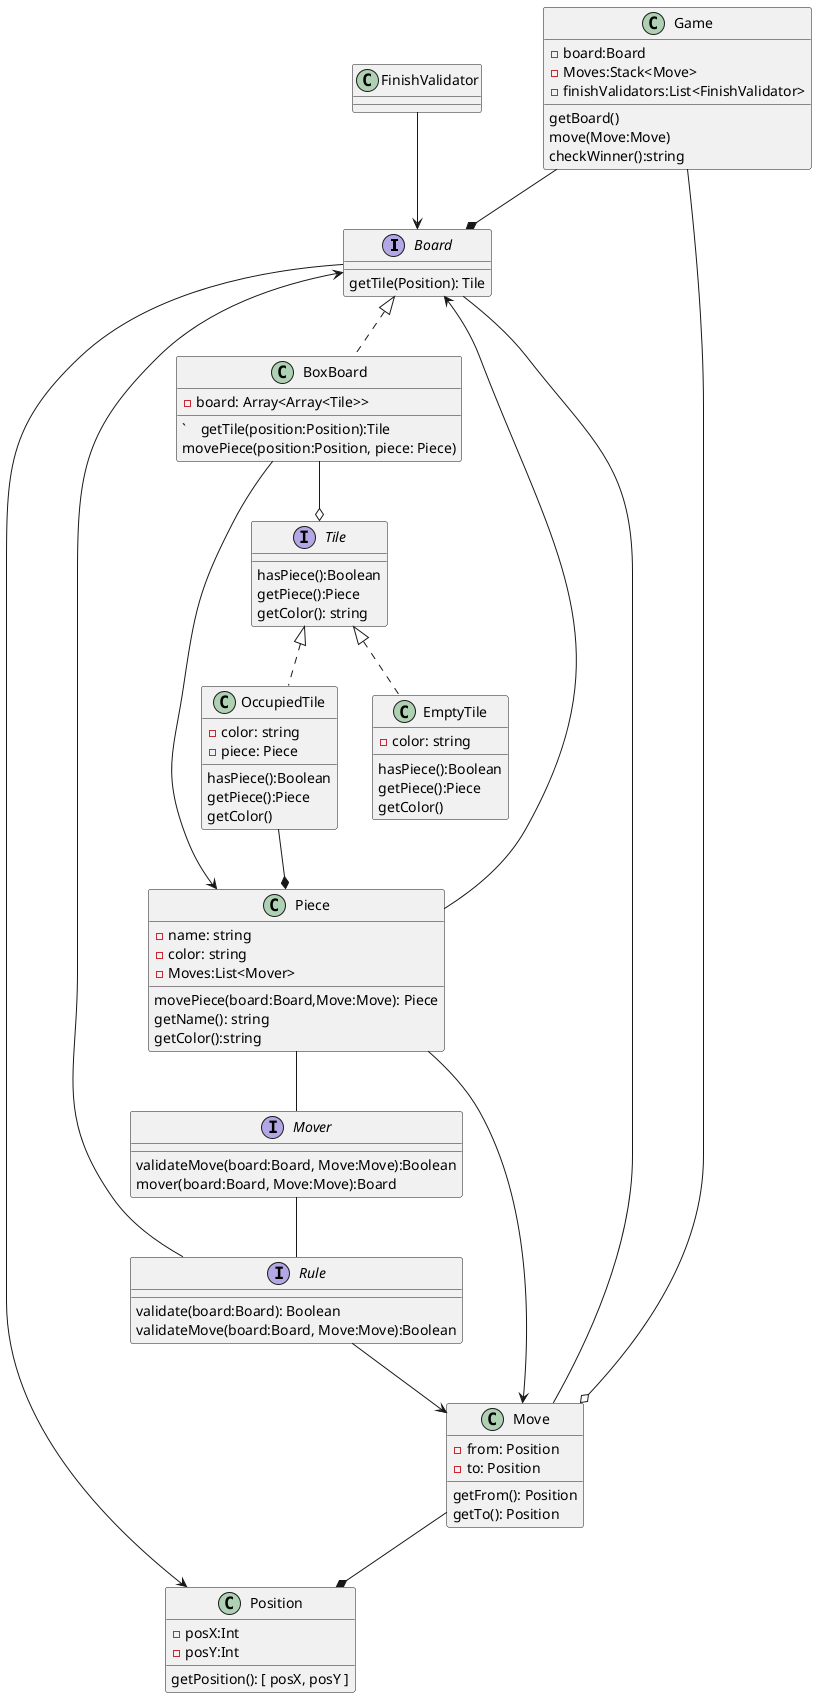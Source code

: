 @startuml



    interface Board{
        getTile(Position): Tile
    }
    class BoxBoard implements Board{
    - board: Array<Array<Tile>>
    `    getTile(position:Position):Tile
     movePiece(position:Position, piece: Piece)
    }
    BoxBoard --o Tile
    BoxBoard --> Piece

    Board --> Position

    class EmptyTile implements Tile{
        - color: string
        hasPiece():Boolean
        getPiece():Piece
        getColor()
    }

    class OccupiedTile implements Tile{
            - color: string
            - piece: Piece
            hasPiece():Boolean
            getPiece():Piece
            getColor()
        }
        OccupiedTile --* Piece

    class Position{
        -posX:Int
        -posY:Int
        getPosition(): [ posX, posY ]
    }

    interface Tile{
    hasPiece():Boolean
    getPiece():Piece
    getColor(): string
    }

    class Move{
    - from: Position
    - to: Position
    getFrom(): Position
    getTo(): Position
    }
    Move --* Position

    interface Rule{
    validate(board:Board): Boolean
    }
    FinishValidator --> Board

    interface Rule{
    validateMove(board:Board, Move:Move):Boolean
    }
    Rule --> Board
    Rule --> Move


    class Piece{
    - name: string
    - color: string
    - Moves:List<Mover>
    movePiece(board:Board,Move:Move): Piece
    getName(): string
    getColor():string
    }
    Piece --Mover
    Piece --> Board
    Piece --> Move

    interface Mover{
    validateMove(board:Board, Move:Move):Boolean
    mover(board:Board, Move:Move):Board
    }
    Mover -- Rule
    Move -- Board

    class Game{
    -board:Board
    -Moves:Stack<Move>
    -finishValidators:List<FinishValidator>
    getBoard()
    move(Move:Move)
    checkWinner():string
    }
    Game --* Board
    Game --o Move

@enduml